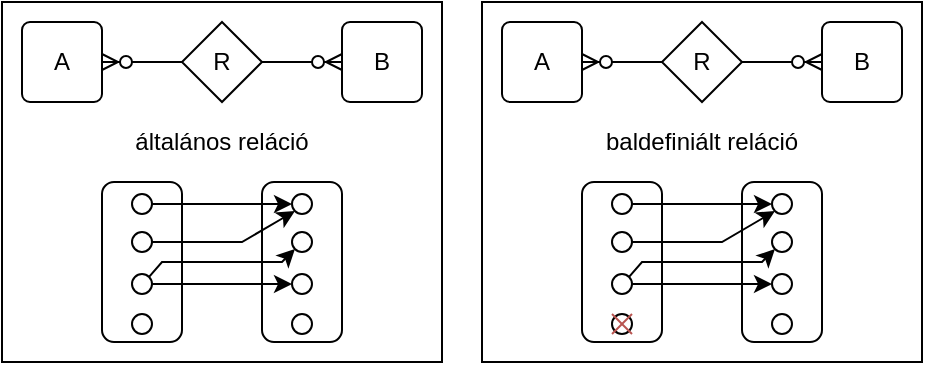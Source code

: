 <mxfile version="15.8.7" type="github">
  <diagram id="UhAk2YxEdr_XJ9JBLaz_" name="Page-1">
    <mxGraphModel dx="395" dy="221" grid="1" gridSize="10" guides="1" tooltips="1" connect="1" arrows="1" fold="1" page="1" pageScale="1" pageWidth="827" pageHeight="1169" math="1" shadow="0">
      <root>
        <mxCell id="0" />
        <mxCell id="1" parent="0" />
        <mxCell id="Ek_JF4wU0ReZw1fzb51k-53" value="" style="group" vertex="1" connectable="0" parent="1">
          <mxGeometry x="30" y="30" width="220" height="180" as="geometry" />
        </mxCell>
        <mxCell id="Ek_JF4wU0ReZw1fzb51k-48" value="" style="rounded=0;whiteSpace=wrap;html=1;" vertex="1" parent="Ek_JF4wU0ReZw1fzb51k-53">
          <mxGeometry width="220" height="180" as="geometry" />
        </mxCell>
        <mxCell id="Ek_JF4wU0ReZw1fzb51k-2" value="A" style="rounded=1;arcSize=10;whiteSpace=wrap;html=1;align=center;" vertex="1" parent="Ek_JF4wU0ReZw1fzb51k-53">
          <mxGeometry x="10" y="10" width="40" height="40" as="geometry" />
        </mxCell>
        <mxCell id="Ek_JF4wU0ReZw1fzb51k-3" value="B" style="rounded=1;arcSize=10;whiteSpace=wrap;html=1;align=center;" vertex="1" parent="Ek_JF4wU0ReZw1fzb51k-53">
          <mxGeometry x="170" y="10" width="40" height="40" as="geometry" />
        </mxCell>
        <mxCell id="Ek_JF4wU0ReZw1fzb51k-4" value="R" style="shape=rhombus;perimeter=rhombusPerimeter;whiteSpace=wrap;html=1;align=center;" vertex="1" parent="Ek_JF4wU0ReZw1fzb51k-53">
          <mxGeometry x="90" y="10" width="40" height="40" as="geometry" />
        </mxCell>
        <mxCell id="Ek_JF4wU0ReZw1fzb51k-5" value="" style="edgeStyle=entityRelationEdgeStyle;fontSize=12;html=1;endArrow=ERzeroToMany;endFill=1;rounded=0;exitX=0;exitY=0.5;exitDx=0;exitDy=0;entryX=1;entryY=0.5;entryDx=0;entryDy=0;" edge="1" parent="Ek_JF4wU0ReZw1fzb51k-53" source="Ek_JF4wU0ReZw1fzb51k-4" target="Ek_JF4wU0ReZw1fzb51k-2">
          <mxGeometry width="100" height="100" relative="1" as="geometry">
            <mxPoint x="330" y="430" as="sourcePoint" />
            <mxPoint x="430" y="330" as="targetPoint" />
          </mxGeometry>
        </mxCell>
        <mxCell id="Ek_JF4wU0ReZw1fzb51k-6" value="" style="edgeStyle=entityRelationEdgeStyle;fontSize=12;html=1;endArrow=ERzeroToMany;endFill=1;rounded=0;exitX=1;exitY=0.5;exitDx=0;exitDy=0;entryX=0;entryY=0.5;entryDx=0;entryDy=0;" edge="1" parent="Ek_JF4wU0ReZw1fzb51k-53" source="Ek_JF4wU0ReZw1fzb51k-4" target="Ek_JF4wU0ReZw1fzb51k-3">
          <mxGeometry width="100" height="100" relative="1" as="geometry">
            <mxPoint x="190" y="140" as="sourcePoint" />
            <mxPoint x="150" y="140" as="targetPoint" />
          </mxGeometry>
        </mxCell>
        <mxCell id="Ek_JF4wU0ReZw1fzb51k-25" value="" style="rounded=1;whiteSpace=wrap;html=1;" vertex="1" parent="Ek_JF4wU0ReZw1fzb51k-53">
          <mxGeometry x="50" y="90" width="40" height="80" as="geometry" />
        </mxCell>
        <mxCell id="Ek_JF4wU0ReZw1fzb51k-27" value="" style="ellipse;whiteSpace=wrap;html=1;aspect=fixed;" vertex="1" parent="Ek_JF4wU0ReZw1fzb51k-53">
          <mxGeometry x="65" y="96" width="10" height="10" as="geometry" />
        </mxCell>
        <mxCell id="Ek_JF4wU0ReZw1fzb51k-28" value="" style="ellipse;whiteSpace=wrap;html=1;aspect=fixed;" vertex="1" parent="Ek_JF4wU0ReZw1fzb51k-53">
          <mxGeometry x="65" y="115" width="10" height="10" as="geometry" />
        </mxCell>
        <mxCell id="Ek_JF4wU0ReZw1fzb51k-31" value="" style="ellipse;whiteSpace=wrap;html=1;aspect=fixed;" vertex="1" parent="Ek_JF4wU0ReZw1fzb51k-53">
          <mxGeometry x="65" y="136" width="10" height="10" as="geometry" />
        </mxCell>
        <mxCell id="Ek_JF4wU0ReZw1fzb51k-32" value="" style="ellipse;whiteSpace=wrap;html=1;aspect=fixed;" vertex="1" parent="Ek_JF4wU0ReZw1fzb51k-53">
          <mxGeometry x="65" y="156" width="10" height="10" as="geometry" />
        </mxCell>
        <mxCell id="Ek_JF4wU0ReZw1fzb51k-38" value="" style="rounded=1;whiteSpace=wrap;html=1;" vertex="1" parent="Ek_JF4wU0ReZw1fzb51k-53">
          <mxGeometry x="130" y="90" width="40" height="80" as="geometry" />
        </mxCell>
        <mxCell id="Ek_JF4wU0ReZw1fzb51k-39" value="" style="ellipse;whiteSpace=wrap;html=1;aspect=fixed;" vertex="1" parent="Ek_JF4wU0ReZw1fzb51k-53">
          <mxGeometry x="145" y="96" width="10" height="10" as="geometry" />
        </mxCell>
        <mxCell id="Ek_JF4wU0ReZw1fzb51k-40" value="" style="ellipse;whiteSpace=wrap;html=1;aspect=fixed;" vertex="1" parent="Ek_JF4wU0ReZw1fzb51k-53">
          <mxGeometry x="145" y="115" width="10" height="10" as="geometry" />
        </mxCell>
        <mxCell id="Ek_JF4wU0ReZw1fzb51k-41" value="" style="ellipse;whiteSpace=wrap;html=1;aspect=fixed;" vertex="1" parent="Ek_JF4wU0ReZw1fzb51k-53">
          <mxGeometry x="145" y="136" width="10" height="10" as="geometry" />
        </mxCell>
        <mxCell id="Ek_JF4wU0ReZw1fzb51k-42" value="" style="ellipse;whiteSpace=wrap;html=1;aspect=fixed;" vertex="1" parent="Ek_JF4wU0ReZw1fzb51k-53">
          <mxGeometry x="145" y="156" width="10" height="10" as="geometry" />
        </mxCell>
        <mxCell id="Ek_JF4wU0ReZw1fzb51k-43" value="" style="endArrow=classic;html=1;rounded=0;exitX=1;exitY=0.5;exitDx=0;exitDy=0;entryX=0;entryY=0.5;entryDx=0;entryDy=0;" edge="1" parent="Ek_JF4wU0ReZw1fzb51k-53" source="Ek_JF4wU0ReZw1fzb51k-27" target="Ek_JF4wU0ReZw1fzb51k-39">
          <mxGeometry width="50" height="50" relative="1" as="geometry">
            <mxPoint x="170" y="160" as="sourcePoint" />
            <mxPoint x="220" y="110" as="targetPoint" />
            <Array as="points" />
          </mxGeometry>
        </mxCell>
        <mxCell id="Ek_JF4wU0ReZw1fzb51k-45" style="rounded=0;orthogonalLoop=1;jettySize=auto;html=1;exitX=1;exitY=0.5;exitDx=0;exitDy=0;entryX=0;entryY=1;entryDx=0;entryDy=0;" edge="1" parent="Ek_JF4wU0ReZw1fzb51k-53" source="Ek_JF4wU0ReZw1fzb51k-28" target="Ek_JF4wU0ReZw1fzb51k-39">
          <mxGeometry relative="1" as="geometry">
            <Array as="points">
              <mxPoint x="120" y="120" />
            </Array>
          </mxGeometry>
        </mxCell>
        <mxCell id="Ek_JF4wU0ReZw1fzb51k-46" style="edgeStyle=none;rounded=0;orthogonalLoop=1;jettySize=auto;html=1;exitX=1;exitY=0.5;exitDx=0;exitDy=0;entryX=0;entryY=0.5;entryDx=0;entryDy=0;" edge="1" parent="Ek_JF4wU0ReZw1fzb51k-53" source="Ek_JF4wU0ReZw1fzb51k-31" target="Ek_JF4wU0ReZw1fzb51k-41">
          <mxGeometry relative="1" as="geometry" />
        </mxCell>
        <mxCell id="Ek_JF4wU0ReZw1fzb51k-47" style="edgeStyle=none;rounded=0;orthogonalLoop=1;jettySize=auto;html=1;exitX=1;exitY=0;exitDx=0;exitDy=0;entryX=0;entryY=1;entryDx=0;entryDy=0;" edge="1" parent="Ek_JF4wU0ReZw1fzb51k-53" source="Ek_JF4wU0ReZw1fzb51k-31" target="Ek_JF4wU0ReZw1fzb51k-40">
          <mxGeometry relative="1" as="geometry">
            <Array as="points">
              <mxPoint x="80" y="130" />
              <mxPoint x="140" y="130" />
            </Array>
          </mxGeometry>
        </mxCell>
        <mxCell id="Ek_JF4wU0ReZw1fzb51k-52" value="általános reláció" style="text;html=1;strokeColor=none;fillColor=none;align=center;verticalAlign=middle;whiteSpace=wrap;rounded=0;" vertex="1" parent="Ek_JF4wU0ReZw1fzb51k-53">
          <mxGeometry x="10" y="50" width="200" height="40" as="geometry" />
        </mxCell>
        <mxCell id="Ek_JF4wU0ReZw1fzb51k-54" value="" style="group;container=1;" vertex="1" connectable="0" parent="1">
          <mxGeometry x="270" y="30" width="220" height="180" as="geometry" />
        </mxCell>
        <mxCell id="Ek_JF4wU0ReZw1fzb51k-55" value="" style="rounded=0;whiteSpace=wrap;html=1;" vertex="1" parent="Ek_JF4wU0ReZw1fzb51k-54">
          <mxGeometry width="220" height="180" as="geometry" />
        </mxCell>
        <mxCell id="Ek_JF4wU0ReZw1fzb51k-56" value="A" style="rounded=1;arcSize=10;whiteSpace=wrap;html=1;align=center;" vertex="1" parent="Ek_JF4wU0ReZw1fzb51k-54">
          <mxGeometry x="10" y="10" width="40" height="40" as="geometry" />
        </mxCell>
        <mxCell id="Ek_JF4wU0ReZw1fzb51k-57" value="B" style="rounded=1;arcSize=10;whiteSpace=wrap;html=1;align=center;" vertex="1" parent="Ek_JF4wU0ReZw1fzb51k-54">
          <mxGeometry x="170" y="10" width="40" height="40" as="geometry" />
        </mxCell>
        <mxCell id="Ek_JF4wU0ReZw1fzb51k-58" value="R" style="shape=rhombus;perimeter=rhombusPerimeter;whiteSpace=wrap;html=1;align=center;" vertex="1" parent="Ek_JF4wU0ReZw1fzb51k-54">
          <mxGeometry x="90" y="10" width="40" height="40" as="geometry" />
        </mxCell>
        <mxCell id="Ek_JF4wU0ReZw1fzb51k-59" value="" style="edgeStyle=entityRelationEdgeStyle;fontSize=12;html=1;endArrow=ERzeroToMany;endFill=1;rounded=0;exitX=0;exitY=0.5;exitDx=0;exitDy=0;entryX=1;entryY=0.5;entryDx=0;entryDy=0;" edge="1" parent="Ek_JF4wU0ReZw1fzb51k-54" source="Ek_JF4wU0ReZw1fzb51k-58" target="Ek_JF4wU0ReZw1fzb51k-56">
          <mxGeometry width="100" height="100" relative="1" as="geometry">
            <mxPoint x="330" y="430" as="sourcePoint" />
            <mxPoint x="430" y="330" as="targetPoint" />
          </mxGeometry>
        </mxCell>
        <mxCell id="Ek_JF4wU0ReZw1fzb51k-60" value="" style="edgeStyle=entityRelationEdgeStyle;fontSize=12;html=1;endArrow=ERzeroToMany;endFill=1;rounded=0;exitX=1;exitY=0.5;exitDx=0;exitDy=0;entryX=0;entryY=0.5;entryDx=0;entryDy=0;" edge="1" parent="Ek_JF4wU0ReZw1fzb51k-54" source="Ek_JF4wU0ReZw1fzb51k-58" target="Ek_JF4wU0ReZw1fzb51k-57">
          <mxGeometry width="100" height="100" relative="1" as="geometry">
            <mxPoint x="190" y="140" as="sourcePoint" />
            <mxPoint x="150" y="140" as="targetPoint" />
          </mxGeometry>
        </mxCell>
        <mxCell id="Ek_JF4wU0ReZw1fzb51k-61" value="" style="rounded=1;whiteSpace=wrap;html=1;" vertex="1" parent="Ek_JF4wU0ReZw1fzb51k-54">
          <mxGeometry x="50" y="90" width="40" height="80" as="geometry" />
        </mxCell>
        <mxCell id="Ek_JF4wU0ReZw1fzb51k-62" value="" style="ellipse;whiteSpace=wrap;html=1;aspect=fixed;" vertex="1" parent="Ek_JF4wU0ReZw1fzb51k-54">
          <mxGeometry x="65" y="96" width="10" height="10" as="geometry" />
        </mxCell>
        <mxCell id="Ek_JF4wU0ReZw1fzb51k-63" value="" style="ellipse;whiteSpace=wrap;html=1;aspect=fixed;" vertex="1" parent="Ek_JF4wU0ReZw1fzb51k-54">
          <mxGeometry x="65" y="115" width="10" height="10" as="geometry" />
        </mxCell>
        <mxCell id="Ek_JF4wU0ReZw1fzb51k-64" value="" style="ellipse;whiteSpace=wrap;html=1;aspect=fixed;" vertex="1" parent="Ek_JF4wU0ReZw1fzb51k-54">
          <mxGeometry x="65" y="136" width="10" height="10" as="geometry" />
        </mxCell>
        <mxCell id="Ek_JF4wU0ReZw1fzb51k-65" value="" style="ellipse;whiteSpace=wrap;html=1;aspect=fixed;" vertex="1" parent="Ek_JF4wU0ReZw1fzb51k-54">
          <mxGeometry x="65" y="156" width="10" height="10" as="geometry" />
        </mxCell>
        <mxCell id="Ek_JF4wU0ReZw1fzb51k-66" value="" style="rounded=1;whiteSpace=wrap;html=1;" vertex="1" parent="Ek_JF4wU0ReZw1fzb51k-54">
          <mxGeometry x="130" y="90" width="40" height="80" as="geometry" />
        </mxCell>
        <mxCell id="Ek_JF4wU0ReZw1fzb51k-67" value="" style="ellipse;whiteSpace=wrap;html=1;aspect=fixed;" vertex="1" parent="Ek_JF4wU0ReZw1fzb51k-54">
          <mxGeometry x="145" y="96" width="10" height="10" as="geometry" />
        </mxCell>
        <mxCell id="Ek_JF4wU0ReZw1fzb51k-68" value="" style="ellipse;whiteSpace=wrap;html=1;aspect=fixed;" vertex="1" parent="Ek_JF4wU0ReZw1fzb51k-54">
          <mxGeometry x="145" y="115" width="10" height="10" as="geometry" />
        </mxCell>
        <mxCell id="Ek_JF4wU0ReZw1fzb51k-69" value="" style="ellipse;whiteSpace=wrap;html=1;aspect=fixed;" vertex="1" parent="Ek_JF4wU0ReZw1fzb51k-54">
          <mxGeometry x="145" y="136" width="10" height="10" as="geometry" />
        </mxCell>
        <mxCell id="Ek_JF4wU0ReZw1fzb51k-70" value="" style="ellipse;whiteSpace=wrap;html=1;aspect=fixed;" vertex="1" parent="Ek_JF4wU0ReZw1fzb51k-54">
          <mxGeometry x="145" y="156" width="10" height="10" as="geometry" />
        </mxCell>
        <mxCell id="Ek_JF4wU0ReZw1fzb51k-71" value="" style="endArrow=classic;html=1;rounded=0;exitX=1;exitY=0.5;exitDx=0;exitDy=0;entryX=0;entryY=0.5;entryDx=0;entryDy=0;" edge="1" parent="Ek_JF4wU0ReZw1fzb51k-54" source="Ek_JF4wU0ReZw1fzb51k-62" target="Ek_JF4wU0ReZw1fzb51k-67">
          <mxGeometry width="50" height="50" relative="1" as="geometry">
            <mxPoint x="170" y="160" as="sourcePoint" />
            <mxPoint x="220" y="110" as="targetPoint" />
            <Array as="points" />
          </mxGeometry>
        </mxCell>
        <mxCell id="Ek_JF4wU0ReZw1fzb51k-72" style="rounded=0;orthogonalLoop=1;jettySize=auto;html=1;exitX=1;exitY=0.5;exitDx=0;exitDy=0;entryX=0;entryY=1;entryDx=0;entryDy=0;" edge="1" parent="Ek_JF4wU0ReZw1fzb51k-54" source="Ek_JF4wU0ReZw1fzb51k-63" target="Ek_JF4wU0ReZw1fzb51k-67">
          <mxGeometry relative="1" as="geometry">
            <Array as="points">
              <mxPoint x="120" y="120" />
            </Array>
          </mxGeometry>
        </mxCell>
        <mxCell id="Ek_JF4wU0ReZw1fzb51k-73" style="edgeStyle=none;rounded=0;orthogonalLoop=1;jettySize=auto;html=1;exitX=1;exitY=0.5;exitDx=0;exitDy=0;entryX=0;entryY=0.5;entryDx=0;entryDy=0;" edge="1" parent="Ek_JF4wU0ReZw1fzb51k-54" source="Ek_JF4wU0ReZw1fzb51k-64" target="Ek_JF4wU0ReZw1fzb51k-69">
          <mxGeometry relative="1" as="geometry" />
        </mxCell>
        <mxCell id="Ek_JF4wU0ReZw1fzb51k-74" style="edgeStyle=none;rounded=0;orthogonalLoop=1;jettySize=auto;html=1;exitX=1;exitY=0;exitDx=0;exitDy=0;entryX=0;entryY=1;entryDx=0;entryDy=0;" edge="1" parent="Ek_JF4wU0ReZw1fzb51k-54" source="Ek_JF4wU0ReZw1fzb51k-64" target="Ek_JF4wU0ReZw1fzb51k-68">
          <mxGeometry relative="1" as="geometry">
            <Array as="points">
              <mxPoint x="80" y="130" />
              <mxPoint x="140" y="130" />
            </Array>
          </mxGeometry>
        </mxCell>
        <mxCell id="Ek_JF4wU0ReZw1fzb51k-75" value="baldefiniált reláció" style="text;html=1;strokeColor=none;fillColor=none;align=center;verticalAlign=middle;whiteSpace=wrap;rounded=0;" vertex="1" parent="Ek_JF4wU0ReZw1fzb51k-54">
          <mxGeometry x="10" y="50" width="200" height="40" as="geometry" />
        </mxCell>
        <mxCell id="Ek_JF4wU0ReZw1fzb51k-78" value="" style="endArrow=none;html=1;rounded=0;fillColor=#f8cecc;strokeColor=#b85450;" edge="1" parent="Ek_JF4wU0ReZw1fzb51k-54">
          <mxGeometry width="50" height="50" relative="1" as="geometry">
            <mxPoint x="65" y="166" as="sourcePoint" />
            <mxPoint x="75" y="156" as="targetPoint" />
          </mxGeometry>
        </mxCell>
        <mxCell id="Ek_JF4wU0ReZw1fzb51k-79" value="" style="endArrow=none;html=1;rounded=0;fillColor=#f8cecc;strokeColor=#b85450;" edge="1" parent="Ek_JF4wU0ReZw1fzb51k-54">
          <mxGeometry width="50" height="50" relative="1" as="geometry">
            <mxPoint x="75" y="166" as="sourcePoint" />
            <mxPoint x="65" y="156" as="targetPoint" />
          </mxGeometry>
        </mxCell>
      </root>
    </mxGraphModel>
  </diagram>
</mxfile>
